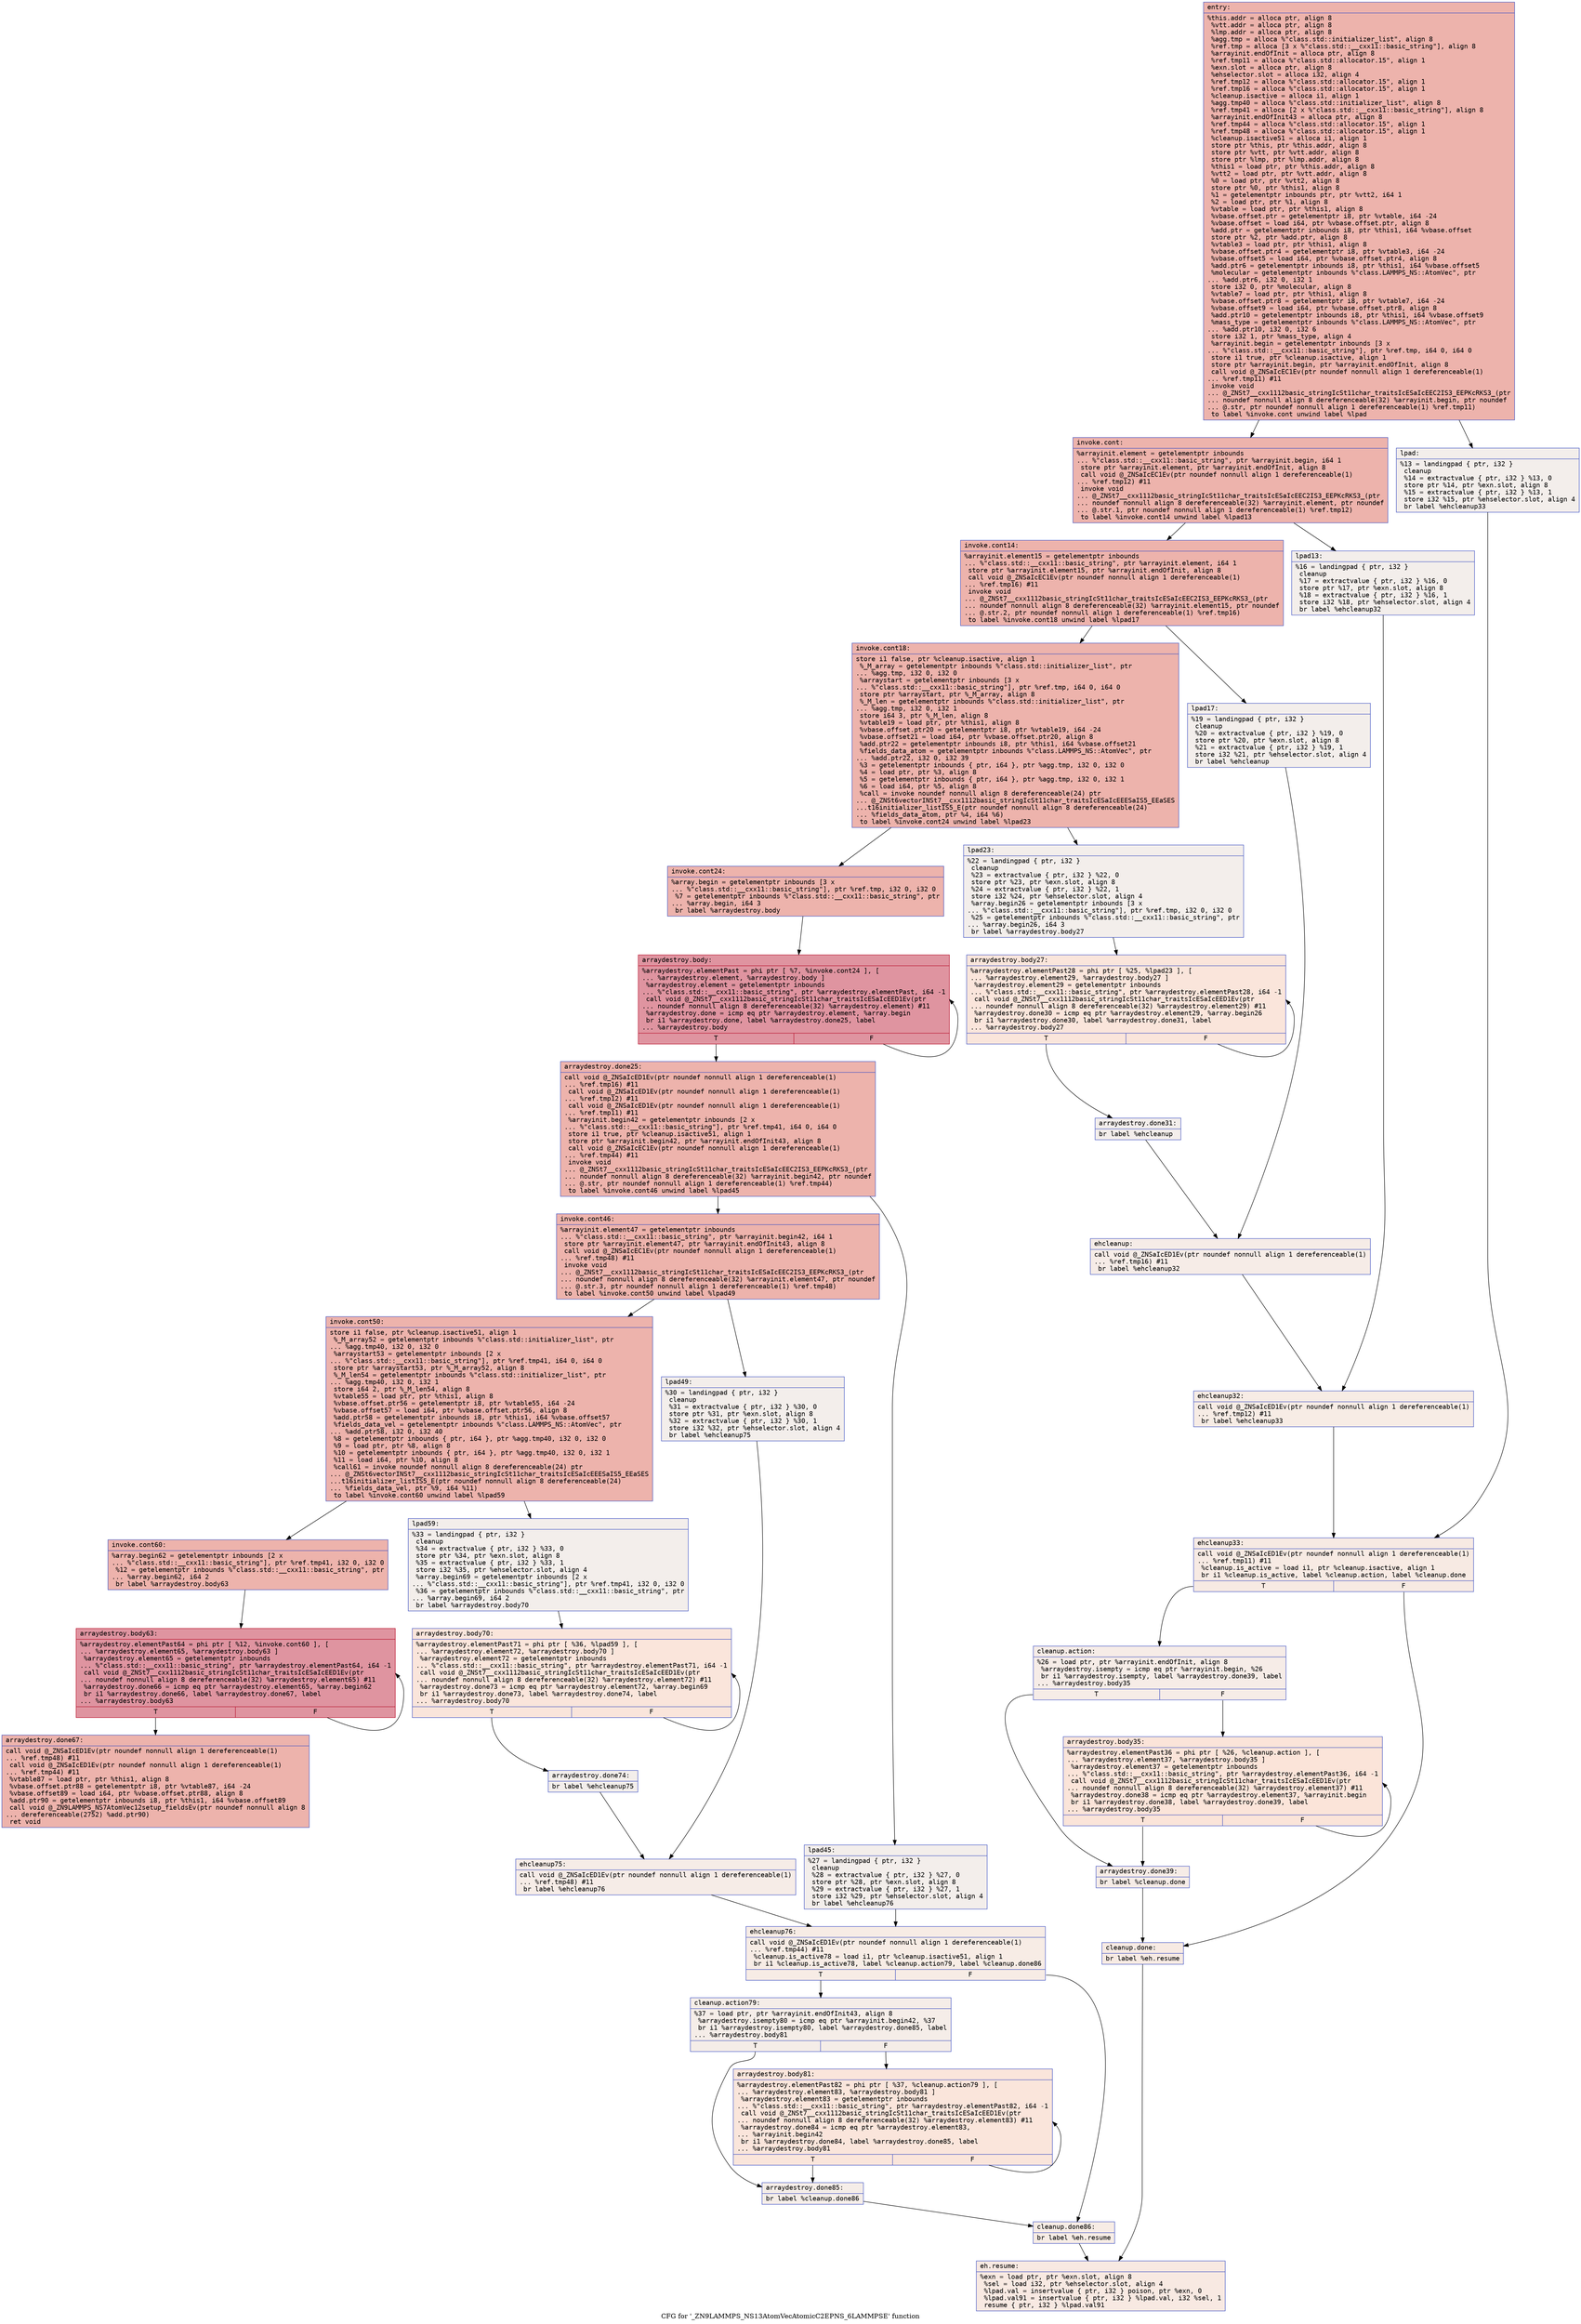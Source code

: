digraph "CFG for '_ZN9LAMMPS_NS13AtomVecAtomicC2EPNS_6LAMMPSE' function" {
	label="CFG for '_ZN9LAMMPS_NS13AtomVecAtomicC2EPNS_6LAMMPSE' function";

	Node0x563874bb0c30 [shape=record,color="#3d50c3ff", style=filled, fillcolor="#d6524470" fontname="Courier",label="{entry:\l|  %this.addr = alloca ptr, align 8\l  %vtt.addr = alloca ptr, align 8\l  %lmp.addr = alloca ptr, align 8\l  %agg.tmp = alloca %\"class.std::initializer_list\", align 8\l  %ref.tmp = alloca [3 x %\"class.std::__cxx11::basic_string\"], align 8\l  %arrayinit.endOfInit = alloca ptr, align 8\l  %ref.tmp11 = alloca %\"class.std::allocator.15\", align 1\l  %exn.slot = alloca ptr, align 8\l  %ehselector.slot = alloca i32, align 4\l  %ref.tmp12 = alloca %\"class.std::allocator.15\", align 1\l  %ref.tmp16 = alloca %\"class.std::allocator.15\", align 1\l  %cleanup.isactive = alloca i1, align 1\l  %agg.tmp40 = alloca %\"class.std::initializer_list\", align 8\l  %ref.tmp41 = alloca [2 x %\"class.std::__cxx11::basic_string\"], align 8\l  %arrayinit.endOfInit43 = alloca ptr, align 8\l  %ref.tmp44 = alloca %\"class.std::allocator.15\", align 1\l  %ref.tmp48 = alloca %\"class.std::allocator.15\", align 1\l  %cleanup.isactive51 = alloca i1, align 1\l  store ptr %this, ptr %this.addr, align 8\l  store ptr %vtt, ptr %vtt.addr, align 8\l  store ptr %lmp, ptr %lmp.addr, align 8\l  %this1 = load ptr, ptr %this.addr, align 8\l  %vtt2 = load ptr, ptr %vtt.addr, align 8\l  %0 = load ptr, ptr %vtt2, align 8\l  store ptr %0, ptr %this1, align 8\l  %1 = getelementptr inbounds ptr, ptr %vtt2, i64 1\l  %2 = load ptr, ptr %1, align 8\l  %vtable = load ptr, ptr %this1, align 8\l  %vbase.offset.ptr = getelementptr i8, ptr %vtable, i64 -24\l  %vbase.offset = load i64, ptr %vbase.offset.ptr, align 8\l  %add.ptr = getelementptr inbounds i8, ptr %this1, i64 %vbase.offset\l  store ptr %2, ptr %add.ptr, align 8\l  %vtable3 = load ptr, ptr %this1, align 8\l  %vbase.offset.ptr4 = getelementptr i8, ptr %vtable3, i64 -24\l  %vbase.offset5 = load i64, ptr %vbase.offset.ptr4, align 8\l  %add.ptr6 = getelementptr inbounds i8, ptr %this1, i64 %vbase.offset5\l  %molecular = getelementptr inbounds %\"class.LAMMPS_NS::AtomVec\", ptr\l... %add.ptr6, i32 0, i32 1\l  store i32 0, ptr %molecular, align 8\l  %vtable7 = load ptr, ptr %this1, align 8\l  %vbase.offset.ptr8 = getelementptr i8, ptr %vtable7, i64 -24\l  %vbase.offset9 = load i64, ptr %vbase.offset.ptr8, align 8\l  %add.ptr10 = getelementptr inbounds i8, ptr %this1, i64 %vbase.offset9\l  %mass_type = getelementptr inbounds %\"class.LAMMPS_NS::AtomVec\", ptr\l... %add.ptr10, i32 0, i32 6\l  store i32 1, ptr %mass_type, align 4\l  %arrayinit.begin = getelementptr inbounds [3 x\l... %\"class.std::__cxx11::basic_string\"], ptr %ref.tmp, i64 0, i64 0\l  store i1 true, ptr %cleanup.isactive, align 1\l  store ptr %arrayinit.begin, ptr %arrayinit.endOfInit, align 8\l  call void @_ZNSaIcEC1Ev(ptr noundef nonnull align 1 dereferenceable(1)\l... %ref.tmp11) #11\l  invoke void\l... @_ZNSt7__cxx1112basic_stringIcSt11char_traitsIcESaIcEEC2IS3_EEPKcRKS3_(ptr\l... noundef nonnull align 8 dereferenceable(32) %arrayinit.begin, ptr noundef\l... @.str, ptr noundef nonnull align 1 dereferenceable(1) %ref.tmp11)\l          to label %invoke.cont unwind label %lpad\l}"];
	Node0x563874bb0c30 -> Node0x563874bb49a0[tooltip="entry -> invoke.cont\nProbability 100.00%" ];
	Node0x563874bb0c30 -> Node0x563874bb4a50[tooltip="entry -> lpad\nProbability 0.00%" ];
	Node0x563874bb49a0 [shape=record,color="#3d50c3ff", style=filled, fillcolor="#d6524470" fontname="Courier",label="{invoke.cont:\l|  %arrayinit.element = getelementptr inbounds\l... %\"class.std::__cxx11::basic_string\", ptr %arrayinit.begin, i64 1\l  store ptr %arrayinit.element, ptr %arrayinit.endOfInit, align 8\l  call void @_ZNSaIcEC1Ev(ptr noundef nonnull align 1 dereferenceable(1)\l... %ref.tmp12) #11\l  invoke void\l... @_ZNSt7__cxx1112basic_stringIcSt11char_traitsIcESaIcEEC2IS3_EEPKcRKS3_(ptr\l... noundef nonnull align 8 dereferenceable(32) %arrayinit.element, ptr noundef\l... @.str.1, ptr noundef nonnull align 1 dereferenceable(1) %ref.tmp12)\l          to label %invoke.cont14 unwind label %lpad13\l}"];
	Node0x563874bb49a0 -> Node0x563874bb4f50[tooltip="invoke.cont -> invoke.cont14\nProbability 100.00%" ];
	Node0x563874bb49a0 -> Node0x563874bb4fa0[tooltip="invoke.cont -> lpad13\nProbability 0.00%" ];
	Node0x563874bb4f50 [shape=record,color="#3d50c3ff", style=filled, fillcolor="#d6524470" fontname="Courier",label="{invoke.cont14:\l|  %arrayinit.element15 = getelementptr inbounds\l... %\"class.std::__cxx11::basic_string\", ptr %arrayinit.element, i64 1\l  store ptr %arrayinit.element15, ptr %arrayinit.endOfInit, align 8\l  call void @_ZNSaIcEC1Ev(ptr noundef nonnull align 1 dereferenceable(1)\l... %ref.tmp16) #11\l  invoke void\l... @_ZNSt7__cxx1112basic_stringIcSt11char_traitsIcESaIcEEC2IS3_EEPKcRKS3_(ptr\l... noundef nonnull align 8 dereferenceable(32) %arrayinit.element15, ptr noundef\l... @.str.2, ptr noundef nonnull align 1 dereferenceable(1) %ref.tmp16)\l          to label %invoke.cont18 unwind label %lpad17\l}"];
	Node0x563874bb4f50 -> Node0x563874bb5370[tooltip="invoke.cont14 -> invoke.cont18\nProbability 100.00%" ];
	Node0x563874bb4f50 -> Node0x563874bb53c0[tooltip="invoke.cont14 -> lpad17\nProbability 0.00%" ];
	Node0x563874bb5370 [shape=record,color="#3d50c3ff", style=filled, fillcolor="#d6524470" fontname="Courier",label="{invoke.cont18:\l|  store i1 false, ptr %cleanup.isactive, align 1\l  %_M_array = getelementptr inbounds %\"class.std::initializer_list\", ptr\l... %agg.tmp, i32 0, i32 0\l  %arraystart = getelementptr inbounds [3 x\l... %\"class.std::__cxx11::basic_string\"], ptr %ref.tmp, i64 0, i64 0\l  store ptr %arraystart, ptr %_M_array, align 8\l  %_M_len = getelementptr inbounds %\"class.std::initializer_list\", ptr\l... %agg.tmp, i32 0, i32 1\l  store i64 3, ptr %_M_len, align 8\l  %vtable19 = load ptr, ptr %this1, align 8\l  %vbase.offset.ptr20 = getelementptr i8, ptr %vtable19, i64 -24\l  %vbase.offset21 = load i64, ptr %vbase.offset.ptr20, align 8\l  %add.ptr22 = getelementptr inbounds i8, ptr %this1, i64 %vbase.offset21\l  %fields_data_atom = getelementptr inbounds %\"class.LAMMPS_NS::AtomVec\", ptr\l... %add.ptr22, i32 0, i32 39\l  %3 = getelementptr inbounds \{ ptr, i64 \}, ptr %agg.tmp, i32 0, i32 0\l  %4 = load ptr, ptr %3, align 8\l  %5 = getelementptr inbounds \{ ptr, i64 \}, ptr %agg.tmp, i32 0, i32 1\l  %6 = load i64, ptr %5, align 8\l  %call = invoke noundef nonnull align 8 dereferenceable(24) ptr\l... @_ZNSt6vectorINSt7__cxx1112basic_stringIcSt11char_traitsIcESaIcEEESaIS5_EEaSES\l...t16initializer_listIS5_E(ptr noundef nonnull align 8 dereferenceable(24)\l... %fields_data_atom, ptr %4, i64 %6)\l          to label %invoke.cont24 unwind label %lpad23\l}"];
	Node0x563874bb5370 -> Node0x563874bb5320[tooltip="invoke.cont18 -> invoke.cont24\nProbability 100.00%" ];
	Node0x563874bb5370 -> Node0x563874bb68c0[tooltip="invoke.cont18 -> lpad23\nProbability 0.00%" ];
	Node0x563874bb5320 [shape=record,color="#3d50c3ff", style=filled, fillcolor="#d6524470" fontname="Courier",label="{invoke.cont24:\l|  %array.begin = getelementptr inbounds [3 x\l... %\"class.std::__cxx11::basic_string\"], ptr %ref.tmp, i32 0, i32 0\l  %7 = getelementptr inbounds %\"class.std::__cxx11::basic_string\", ptr\l... %array.begin, i64 3\l  br label %arraydestroy.body\l}"];
	Node0x563874bb5320 -> Node0x563874bb6dd0[tooltip="invoke.cont24 -> arraydestroy.body\nProbability 100.00%" ];
	Node0x563874bb6dd0 [shape=record,color="#b70d28ff", style=filled, fillcolor="#b70d2870" fontname="Courier",label="{arraydestroy.body:\l|  %arraydestroy.elementPast = phi ptr [ %7, %invoke.cont24 ], [\l... %arraydestroy.element, %arraydestroy.body ]\l  %arraydestroy.element = getelementptr inbounds\l... %\"class.std::__cxx11::basic_string\", ptr %arraydestroy.elementPast, i64 -1\l  call void @_ZNSt7__cxx1112basic_stringIcSt11char_traitsIcESaIcEED1Ev(ptr\l... noundef nonnull align 8 dereferenceable(32) %arraydestroy.element) #11\l  %arraydestroy.done = icmp eq ptr %arraydestroy.element, %array.begin\l  br i1 %arraydestroy.done, label %arraydestroy.done25, label\l... %arraydestroy.body\l|{<s0>T|<s1>F}}"];
	Node0x563874bb6dd0:s0 -> Node0x563874bb70a0[tooltip="arraydestroy.body -> arraydestroy.done25\nProbability 3.12%" ];
	Node0x563874bb6dd0:s1 -> Node0x563874bb6dd0[tooltip="arraydestroy.body -> arraydestroy.body\nProbability 96.88%" ];
	Node0x563874bb70a0 [shape=record,color="#3d50c3ff", style=filled, fillcolor="#d6524470" fontname="Courier",label="{arraydestroy.done25:\l|  call void @_ZNSaIcED1Ev(ptr noundef nonnull align 1 dereferenceable(1)\l... %ref.tmp16) #11\l  call void @_ZNSaIcED1Ev(ptr noundef nonnull align 1 dereferenceable(1)\l... %ref.tmp12) #11\l  call void @_ZNSaIcED1Ev(ptr noundef nonnull align 1 dereferenceable(1)\l... %ref.tmp11) #11\l  %arrayinit.begin42 = getelementptr inbounds [2 x\l... %\"class.std::__cxx11::basic_string\"], ptr %ref.tmp41, i64 0, i64 0\l  store i1 true, ptr %cleanup.isactive51, align 1\l  store ptr %arrayinit.begin42, ptr %arrayinit.endOfInit43, align 8\l  call void @_ZNSaIcEC1Ev(ptr noundef nonnull align 1 dereferenceable(1)\l... %ref.tmp44) #11\l  invoke void\l... @_ZNSt7__cxx1112basic_stringIcSt11char_traitsIcESaIcEEC2IS3_EEPKcRKS3_(ptr\l... noundef nonnull align 8 dereferenceable(32) %arrayinit.begin42, ptr noundef\l... @.str, ptr noundef nonnull align 1 dereferenceable(1) %ref.tmp44)\l          to label %invoke.cont46 unwind label %lpad45\l}"];
	Node0x563874bb70a0 -> Node0x563874bb7c10[tooltip="arraydestroy.done25 -> invoke.cont46\nProbability 100.00%" ];
	Node0x563874bb70a0 -> Node0x563874bb7cc0[tooltip="arraydestroy.done25 -> lpad45\nProbability 0.00%" ];
	Node0x563874bb7c10 [shape=record,color="#3d50c3ff", style=filled, fillcolor="#d6524470" fontname="Courier",label="{invoke.cont46:\l|  %arrayinit.element47 = getelementptr inbounds\l... %\"class.std::__cxx11::basic_string\", ptr %arrayinit.begin42, i64 1\l  store ptr %arrayinit.element47, ptr %arrayinit.endOfInit43, align 8\l  call void @_ZNSaIcEC1Ev(ptr noundef nonnull align 1 dereferenceable(1)\l... %ref.tmp48) #11\l  invoke void\l... @_ZNSt7__cxx1112basic_stringIcSt11char_traitsIcESaIcEEC2IS3_EEPKcRKS3_(ptr\l... noundef nonnull align 8 dereferenceable(32) %arrayinit.element47, ptr noundef\l... @.str.3, ptr noundef nonnull align 1 dereferenceable(1) %ref.tmp48)\l          to label %invoke.cont50 unwind label %lpad49\l}"];
	Node0x563874bb7c10 -> Node0x563874bb8180[tooltip="invoke.cont46 -> invoke.cont50\nProbability 100.00%" ];
	Node0x563874bb7c10 -> Node0x563874bb81d0[tooltip="invoke.cont46 -> lpad49\nProbability 0.00%" ];
	Node0x563874bb8180 [shape=record,color="#3d50c3ff", style=filled, fillcolor="#d6524470" fontname="Courier",label="{invoke.cont50:\l|  store i1 false, ptr %cleanup.isactive51, align 1\l  %_M_array52 = getelementptr inbounds %\"class.std::initializer_list\", ptr\l... %agg.tmp40, i32 0, i32 0\l  %arraystart53 = getelementptr inbounds [2 x\l... %\"class.std::__cxx11::basic_string\"], ptr %ref.tmp41, i64 0, i64 0\l  store ptr %arraystart53, ptr %_M_array52, align 8\l  %_M_len54 = getelementptr inbounds %\"class.std::initializer_list\", ptr\l... %agg.tmp40, i32 0, i32 1\l  store i64 2, ptr %_M_len54, align 8\l  %vtable55 = load ptr, ptr %this1, align 8\l  %vbase.offset.ptr56 = getelementptr i8, ptr %vtable55, i64 -24\l  %vbase.offset57 = load i64, ptr %vbase.offset.ptr56, align 8\l  %add.ptr58 = getelementptr inbounds i8, ptr %this1, i64 %vbase.offset57\l  %fields_data_vel = getelementptr inbounds %\"class.LAMMPS_NS::AtomVec\", ptr\l... %add.ptr58, i32 0, i32 40\l  %8 = getelementptr inbounds \{ ptr, i64 \}, ptr %agg.tmp40, i32 0, i32 0\l  %9 = load ptr, ptr %8, align 8\l  %10 = getelementptr inbounds \{ ptr, i64 \}, ptr %agg.tmp40, i32 0, i32 1\l  %11 = load i64, ptr %10, align 8\l  %call61 = invoke noundef nonnull align 8 dereferenceable(24) ptr\l... @_ZNSt6vectorINSt7__cxx1112basic_stringIcSt11char_traitsIcESaIcEEESaIS5_EEaSES\l...t16initializer_listIS5_E(ptr noundef nonnull align 8 dereferenceable(24)\l... %fields_data_vel, ptr %9, i64 %11)\l          to label %invoke.cont60 unwind label %lpad59\l}"];
	Node0x563874bb8180 -> Node0x563874bb8130[tooltip="invoke.cont50 -> invoke.cont60\nProbability 100.00%" ];
	Node0x563874bb8180 -> Node0x563874bb8ff0[tooltip="invoke.cont50 -> lpad59\nProbability 0.00%" ];
	Node0x563874bb8130 [shape=record,color="#3d50c3ff", style=filled, fillcolor="#d6524470" fontname="Courier",label="{invoke.cont60:\l|  %array.begin62 = getelementptr inbounds [2 x\l... %\"class.std::__cxx11::basic_string\"], ptr %ref.tmp41, i32 0, i32 0\l  %12 = getelementptr inbounds %\"class.std::__cxx11::basic_string\", ptr\l... %array.begin62, i64 2\l  br label %arraydestroy.body63\l}"];
	Node0x563874bb8130 -> Node0x563874bb9430[tooltip="invoke.cont60 -> arraydestroy.body63\nProbability 100.00%" ];
	Node0x563874bb9430 [shape=record,color="#b70d28ff", style=filled, fillcolor="#b70d2870" fontname="Courier",label="{arraydestroy.body63:\l|  %arraydestroy.elementPast64 = phi ptr [ %12, %invoke.cont60 ], [\l... %arraydestroy.element65, %arraydestroy.body63 ]\l  %arraydestroy.element65 = getelementptr inbounds\l... %\"class.std::__cxx11::basic_string\", ptr %arraydestroy.elementPast64, i64 -1\l  call void @_ZNSt7__cxx1112basic_stringIcSt11char_traitsIcESaIcEED1Ev(ptr\l... noundef nonnull align 8 dereferenceable(32) %arraydestroy.element65) #11\l  %arraydestroy.done66 = icmp eq ptr %arraydestroy.element65, %array.begin62\l  br i1 %arraydestroy.done66, label %arraydestroy.done67, label\l... %arraydestroy.body63\l|{<s0>T|<s1>F}}"];
	Node0x563874bb9430:s0 -> Node0x563874bb3b30[tooltip="arraydestroy.body63 -> arraydestroy.done67\nProbability 3.12%" ];
	Node0x563874bb9430:s1 -> Node0x563874bb9430[tooltip="arraydestroy.body63 -> arraydestroy.body63\nProbability 96.88%" ];
	Node0x563874bb3b30 [shape=record,color="#3d50c3ff", style=filled, fillcolor="#d6524470" fontname="Courier",label="{arraydestroy.done67:\l|  call void @_ZNSaIcED1Ev(ptr noundef nonnull align 1 dereferenceable(1)\l... %ref.tmp48) #11\l  call void @_ZNSaIcED1Ev(ptr noundef nonnull align 1 dereferenceable(1)\l... %ref.tmp44) #11\l  %vtable87 = load ptr, ptr %this1, align 8\l  %vbase.offset.ptr88 = getelementptr i8, ptr %vtable87, i64 -24\l  %vbase.offset89 = load i64, ptr %vbase.offset.ptr88, align 8\l  %add.ptr90 = getelementptr inbounds i8, ptr %this1, i64 %vbase.offset89\l  call void @_ZN9LAMMPS_NS7AtomVec12setup_fieldsEv(ptr noundef nonnull align 8\l... dereferenceable(2752) %add.ptr90)\l  ret void\l}"];
	Node0x563874bb4a50 [shape=record,color="#3d50c3ff", style=filled, fillcolor="#e5d8d170" fontname="Courier",label="{lpad:\l|  %13 = landingpad \{ ptr, i32 \}\l          cleanup\l  %14 = extractvalue \{ ptr, i32 \} %13, 0\l  store ptr %14, ptr %exn.slot, align 8\l  %15 = extractvalue \{ ptr, i32 \} %13, 1\l  store i32 %15, ptr %ehselector.slot, align 4\l  br label %ehcleanup33\l}"];
	Node0x563874bb4a50 -> Node0x563874bbabc0[tooltip="lpad -> ehcleanup33\nProbability 100.00%" ];
	Node0x563874bb4fa0 [shape=record,color="#3d50c3ff", style=filled, fillcolor="#e5d8d170" fontname="Courier",label="{lpad13:\l|  %16 = landingpad \{ ptr, i32 \}\l          cleanup\l  %17 = extractvalue \{ ptr, i32 \} %16, 0\l  store ptr %17, ptr %exn.slot, align 8\l  %18 = extractvalue \{ ptr, i32 \} %16, 1\l  store i32 %18, ptr %ehselector.slot, align 4\l  br label %ehcleanup32\l}"];
	Node0x563874bb4fa0 -> Node0x563874bbaef0[tooltip="lpad13 -> ehcleanup32\nProbability 100.00%" ];
	Node0x563874bb53c0 [shape=record,color="#3d50c3ff", style=filled, fillcolor="#e5d8d170" fontname="Courier",label="{lpad17:\l|  %19 = landingpad \{ ptr, i32 \}\l          cleanup\l  %20 = extractvalue \{ ptr, i32 \} %19, 0\l  store ptr %20, ptr %exn.slot, align 8\l  %21 = extractvalue \{ ptr, i32 \} %19, 1\l  store i32 %21, ptr %ehselector.slot, align 4\l  br label %ehcleanup\l}"];
	Node0x563874bb53c0 -> Node0x563874bbb290[tooltip="lpad17 -> ehcleanup\nProbability 100.00%" ];
	Node0x563874bb68c0 [shape=record,color="#3d50c3ff", style=filled, fillcolor="#e5d8d170" fontname="Courier",label="{lpad23:\l|  %22 = landingpad \{ ptr, i32 \}\l          cleanup\l  %23 = extractvalue \{ ptr, i32 \} %22, 0\l  store ptr %23, ptr %exn.slot, align 8\l  %24 = extractvalue \{ ptr, i32 \} %22, 1\l  store i32 %24, ptr %ehselector.slot, align 4\l  %array.begin26 = getelementptr inbounds [3 x\l... %\"class.std::__cxx11::basic_string\"], ptr %ref.tmp, i32 0, i32 0\l  %25 = getelementptr inbounds %\"class.std::__cxx11::basic_string\", ptr\l... %array.begin26, i64 3\l  br label %arraydestroy.body27\l}"];
	Node0x563874bb68c0 -> Node0x563874bbb7f0[tooltip="lpad23 -> arraydestroy.body27\nProbability 100.00%" ];
	Node0x563874bbb7f0 [shape=record,color="#3d50c3ff", style=filled, fillcolor="#f4c5ad70" fontname="Courier",label="{arraydestroy.body27:\l|  %arraydestroy.elementPast28 = phi ptr [ %25, %lpad23 ], [\l... %arraydestroy.element29, %arraydestroy.body27 ]\l  %arraydestroy.element29 = getelementptr inbounds\l... %\"class.std::__cxx11::basic_string\", ptr %arraydestroy.elementPast28, i64 -1\l  call void @_ZNSt7__cxx1112basic_stringIcSt11char_traitsIcESaIcEED1Ev(ptr\l... noundef nonnull align 8 dereferenceable(32) %arraydestroy.element29) #11\l  %arraydestroy.done30 = icmp eq ptr %arraydestroy.element29, %array.begin26\l  br i1 %arraydestroy.done30, label %arraydestroy.done31, label\l... %arraydestroy.body27\l|{<s0>T|<s1>F}}"];
	Node0x563874bbb7f0:s0 -> Node0x563874bb5910[tooltip="arraydestroy.body27 -> arraydestroy.done31\nProbability 3.12%" ];
	Node0x563874bbb7f0:s1 -> Node0x563874bbb7f0[tooltip="arraydestroy.body27 -> arraydestroy.body27\nProbability 96.88%" ];
	Node0x563874bb5910 [shape=record,color="#3d50c3ff", style=filled, fillcolor="#e5d8d170" fontname="Courier",label="{arraydestroy.done31:\l|  br label %ehcleanup\l}"];
	Node0x563874bb5910 -> Node0x563874bbb290[tooltip="arraydestroy.done31 -> ehcleanup\nProbability 100.00%" ];
	Node0x563874bbb290 [shape=record,color="#3d50c3ff", style=filled, fillcolor="#ead5c970" fontname="Courier",label="{ehcleanup:\l|  call void @_ZNSaIcED1Ev(ptr noundef nonnull align 1 dereferenceable(1)\l... %ref.tmp16) #11\l  br label %ehcleanup32\l}"];
	Node0x563874bbb290 -> Node0x563874bbaef0[tooltip="ehcleanup -> ehcleanup32\nProbability 100.00%" ];
	Node0x563874bbaef0 [shape=record,color="#3d50c3ff", style=filled, fillcolor="#ecd3c570" fontname="Courier",label="{ehcleanup32:\l|  call void @_ZNSaIcED1Ev(ptr noundef nonnull align 1 dereferenceable(1)\l... %ref.tmp12) #11\l  br label %ehcleanup33\l}"];
	Node0x563874bbaef0 -> Node0x563874bbabc0[tooltip="ehcleanup32 -> ehcleanup33\nProbability 100.00%" ];
	Node0x563874bbabc0 [shape=record,color="#3d50c3ff", style=filled, fillcolor="#eed0c070" fontname="Courier",label="{ehcleanup33:\l|  call void @_ZNSaIcED1Ev(ptr noundef nonnull align 1 dereferenceable(1)\l... %ref.tmp11) #11\l  %cleanup.is_active = load i1, ptr %cleanup.isactive, align 1\l  br i1 %cleanup.is_active, label %cleanup.action, label %cleanup.done\l|{<s0>T|<s1>F}}"];
	Node0x563874bbabc0:s0 -> Node0x563874bbc9c0[tooltip="ehcleanup33 -> cleanup.action\nProbability 50.00%" ];
	Node0x563874bbabc0:s1 -> Node0x563874bbca10[tooltip="ehcleanup33 -> cleanup.done\nProbability 50.00%" ];
	Node0x563874bbc9c0 [shape=record,color="#3d50c3ff", style=filled, fillcolor="#ead5c970" fontname="Courier",label="{cleanup.action:\l|  %26 = load ptr, ptr %arrayinit.endOfInit, align 8\l  %arraydestroy.isempty = icmp eq ptr %arrayinit.begin, %26\l  br i1 %arraydestroy.isempty, label %arraydestroy.done39, label\l... %arraydestroy.body35\l|{<s0>T|<s1>F}}"];
	Node0x563874bbc9c0:s0 -> Node0x563874bbccb0[tooltip="cleanup.action -> arraydestroy.done39\nProbability 37.50%" ];
	Node0x563874bbc9c0:s1 -> Node0x563874bbcd00[tooltip="cleanup.action -> arraydestroy.body35\nProbability 62.50%" ];
	Node0x563874bbcd00 [shape=record,color="#3d50c3ff", style=filled, fillcolor="#f5c1a970" fontname="Courier",label="{arraydestroy.body35:\l|  %arraydestroy.elementPast36 = phi ptr [ %26, %cleanup.action ], [\l... %arraydestroy.element37, %arraydestroy.body35 ]\l  %arraydestroy.element37 = getelementptr inbounds\l... %\"class.std::__cxx11::basic_string\", ptr %arraydestroy.elementPast36, i64 -1\l  call void @_ZNSt7__cxx1112basic_stringIcSt11char_traitsIcESaIcEED1Ev(ptr\l... noundef nonnull align 8 dereferenceable(32) %arraydestroy.element37) #11\l  %arraydestroy.done38 = icmp eq ptr %arraydestroy.element37, %arrayinit.begin\l  br i1 %arraydestroy.done38, label %arraydestroy.done39, label\l... %arraydestroy.body35\l|{<s0>T|<s1>F}}"];
	Node0x563874bbcd00:s0 -> Node0x563874bbccb0[tooltip="arraydestroy.body35 -> arraydestroy.done39\nProbability 3.12%" ];
	Node0x563874bbcd00:s1 -> Node0x563874bbcd00[tooltip="arraydestroy.body35 -> arraydestroy.body35\nProbability 96.88%" ];
	Node0x563874bbccb0 [shape=record,color="#3d50c3ff", style=filled, fillcolor="#ead5c970" fontname="Courier",label="{arraydestroy.done39:\l|  br label %cleanup.done\l}"];
	Node0x563874bbccb0 -> Node0x563874bbca10[tooltip="arraydestroy.done39 -> cleanup.done\nProbability 100.00%" ];
	Node0x563874bbca10 [shape=record,color="#3d50c3ff", style=filled, fillcolor="#eed0c070" fontname="Courier",label="{cleanup.done:\l|  br label %eh.resume\l}"];
	Node0x563874bbca10 -> Node0x563874bbd050[tooltip="cleanup.done -> eh.resume\nProbability 100.00%" ];
	Node0x563874bb7cc0 [shape=record,color="#3d50c3ff", style=filled, fillcolor="#e5d8d170" fontname="Courier",label="{lpad45:\l|  %27 = landingpad \{ ptr, i32 \}\l          cleanup\l  %28 = extractvalue \{ ptr, i32 \} %27, 0\l  store ptr %28, ptr %exn.slot, align 8\l  %29 = extractvalue \{ ptr, i32 \} %27, 1\l  store i32 %29, ptr %ehselector.slot, align 4\l  br label %ehcleanup76\l}"];
	Node0x563874bb7cc0 -> Node0x563874bbd630[tooltip="lpad45 -> ehcleanup76\nProbability 100.00%" ];
	Node0x563874bb81d0 [shape=record,color="#3d50c3ff", style=filled, fillcolor="#e5d8d170" fontname="Courier",label="{lpad49:\l|  %30 = landingpad \{ ptr, i32 \}\l          cleanup\l  %31 = extractvalue \{ ptr, i32 \} %30, 0\l  store ptr %31, ptr %exn.slot, align 8\l  %32 = extractvalue \{ ptr, i32 \} %30, 1\l  store i32 %32, ptr %ehselector.slot, align 4\l  br label %ehcleanup75\l}"];
	Node0x563874bb81d0 -> Node0x563874bbd950[tooltip="lpad49 -> ehcleanup75\nProbability 100.00%" ];
	Node0x563874bb8ff0 [shape=record,color="#3d50c3ff", style=filled, fillcolor="#e5d8d170" fontname="Courier",label="{lpad59:\l|  %33 = landingpad \{ ptr, i32 \}\l          cleanup\l  %34 = extractvalue \{ ptr, i32 \} %33, 0\l  store ptr %34, ptr %exn.slot, align 8\l  %35 = extractvalue \{ ptr, i32 \} %33, 1\l  store i32 %35, ptr %ehselector.slot, align 4\l  %array.begin69 = getelementptr inbounds [2 x\l... %\"class.std::__cxx11::basic_string\"], ptr %ref.tmp41, i32 0, i32 0\l  %36 = getelementptr inbounds %\"class.std::__cxx11::basic_string\", ptr\l... %array.begin69, i64 2\l  br label %arraydestroy.body70\l}"];
	Node0x563874bb8ff0 -> Node0x563874bbde20[tooltip="lpad59 -> arraydestroy.body70\nProbability 100.00%" ];
	Node0x563874bbde20 [shape=record,color="#3d50c3ff", style=filled, fillcolor="#f4c5ad70" fontname="Courier",label="{arraydestroy.body70:\l|  %arraydestroy.elementPast71 = phi ptr [ %36, %lpad59 ], [\l... %arraydestroy.element72, %arraydestroy.body70 ]\l  %arraydestroy.element72 = getelementptr inbounds\l... %\"class.std::__cxx11::basic_string\", ptr %arraydestroy.elementPast71, i64 -1\l  call void @_ZNSt7__cxx1112basic_stringIcSt11char_traitsIcESaIcEED1Ev(ptr\l... noundef nonnull align 8 dereferenceable(32) %arraydestroy.element72) #11\l  %arraydestroy.done73 = icmp eq ptr %arraydestroy.element72, %array.begin69\l  br i1 %arraydestroy.done73, label %arraydestroy.done74, label\l... %arraydestroy.body70\l|{<s0>T|<s1>F}}"];
	Node0x563874bbde20:s0 -> Node0x563874bbe220[tooltip="arraydestroy.body70 -> arraydestroy.done74\nProbability 3.12%" ];
	Node0x563874bbde20:s1 -> Node0x563874bbde20[tooltip="arraydestroy.body70 -> arraydestroy.body70\nProbability 96.88%" ];
	Node0x563874bbe220 [shape=record,color="#3d50c3ff", style=filled, fillcolor="#e5d8d170" fontname="Courier",label="{arraydestroy.done74:\l|  br label %ehcleanup75\l}"];
	Node0x563874bbe220 -> Node0x563874bbd950[tooltip="arraydestroy.done74 -> ehcleanup75\nProbability 100.00%" ];
	Node0x563874bbd950 [shape=record,color="#3d50c3ff", style=filled, fillcolor="#ead5c970" fontname="Courier",label="{ehcleanup75:\l|  call void @_ZNSaIcED1Ev(ptr noundef nonnull align 1 dereferenceable(1)\l... %ref.tmp48) #11\l  br label %ehcleanup76\l}"];
	Node0x563874bbd950 -> Node0x563874bbd630[tooltip="ehcleanup75 -> ehcleanup76\nProbability 100.00%" ];
	Node0x563874bbd630 [shape=record,color="#3d50c3ff", style=filled, fillcolor="#ecd3c570" fontname="Courier",label="{ehcleanup76:\l|  call void @_ZNSaIcED1Ev(ptr noundef nonnull align 1 dereferenceable(1)\l... %ref.tmp44) #11\l  %cleanup.is_active78 = load i1, ptr %cleanup.isactive51, align 1\l  br i1 %cleanup.is_active78, label %cleanup.action79, label %cleanup.done86\l|{<s0>T|<s1>F}}"];
	Node0x563874bbd630:s0 -> Node0x563874bbe870[tooltip="ehcleanup76 -> cleanup.action79\nProbability 50.00%" ];
	Node0x563874bbd630:s1 -> Node0x563874bbe8c0[tooltip="ehcleanup76 -> cleanup.done86\nProbability 50.00%" ];
	Node0x563874bbe870 [shape=record,color="#3d50c3ff", style=filled, fillcolor="#e8d6cc70" fontname="Courier",label="{cleanup.action79:\l|  %37 = load ptr, ptr %arrayinit.endOfInit43, align 8\l  %arraydestroy.isempty80 = icmp eq ptr %arrayinit.begin42, %37\l  br i1 %arraydestroy.isempty80, label %arraydestroy.done85, label\l... %arraydestroy.body81\l|{<s0>T|<s1>F}}"];
	Node0x563874bbe870:s0 -> Node0x563874bbeb90[tooltip="cleanup.action79 -> arraydestroy.done85\nProbability 37.50%" ];
	Node0x563874bbe870:s1 -> Node0x563874bbebe0[tooltip="cleanup.action79 -> arraydestroy.body81\nProbability 62.50%" ];
	Node0x563874bbebe0 [shape=record,color="#3d50c3ff", style=filled, fillcolor="#f4c5ad70" fontname="Courier",label="{arraydestroy.body81:\l|  %arraydestroy.elementPast82 = phi ptr [ %37, %cleanup.action79 ], [\l... %arraydestroy.element83, %arraydestroy.body81 ]\l  %arraydestroy.element83 = getelementptr inbounds\l... %\"class.std::__cxx11::basic_string\", ptr %arraydestroy.elementPast82, i64 -1\l  call void @_ZNSt7__cxx1112basic_stringIcSt11char_traitsIcESaIcEED1Ev(ptr\l... noundef nonnull align 8 dereferenceable(32) %arraydestroy.element83) #11\l  %arraydestroy.done84 = icmp eq ptr %arraydestroy.element83,\l... %arrayinit.begin42\l  br i1 %arraydestroy.done84, label %arraydestroy.done85, label\l... %arraydestroy.body81\l|{<s0>T|<s1>F}}"];
	Node0x563874bbebe0:s0 -> Node0x563874bbeb90[tooltip="arraydestroy.body81 -> arraydestroy.done85\nProbability 3.12%" ];
	Node0x563874bbebe0:s1 -> Node0x563874bbebe0[tooltip="arraydestroy.body81 -> arraydestroy.body81\nProbability 96.88%" ];
	Node0x563874bbeb90 [shape=record,color="#3d50c3ff", style=filled, fillcolor="#e8d6cc70" fontname="Courier",label="{arraydestroy.done85:\l|  br label %cleanup.done86\l}"];
	Node0x563874bbeb90 -> Node0x563874bbe8c0[tooltip="arraydestroy.done85 -> cleanup.done86\nProbability 100.00%" ];
	Node0x563874bbe8c0 [shape=record,color="#3d50c3ff", style=filled, fillcolor="#ecd3c570" fontname="Courier",label="{cleanup.done86:\l|  br label %eh.resume\l}"];
	Node0x563874bbe8c0 -> Node0x563874bbd050[tooltip="cleanup.done86 -> eh.resume\nProbability 100.00%" ];
	Node0x563874bbd050 [shape=record,color="#3d50c3ff", style=filled, fillcolor="#efcebd70" fontname="Courier",label="{eh.resume:\l|  %exn = load ptr, ptr %exn.slot, align 8\l  %sel = load i32, ptr %ehselector.slot, align 4\l  %lpad.val = insertvalue \{ ptr, i32 \} poison, ptr %exn, 0\l  %lpad.val91 = insertvalue \{ ptr, i32 \} %lpad.val, i32 %sel, 1\l  resume \{ ptr, i32 \} %lpad.val91\l}"];
}
